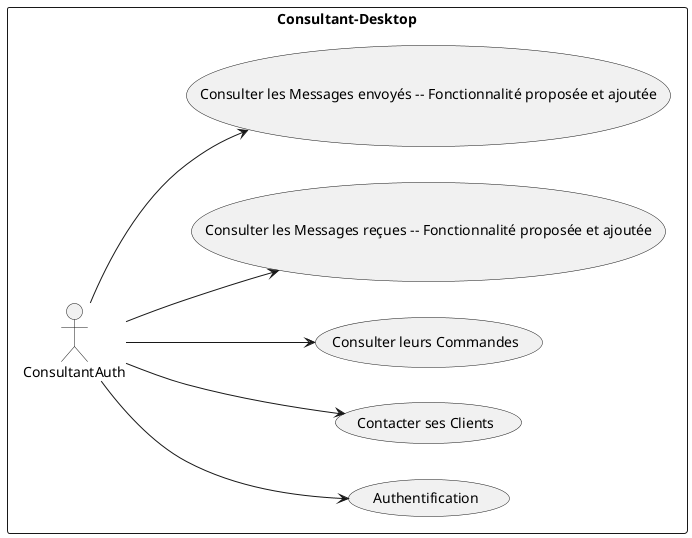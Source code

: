@startuml
left to right direction


rectangle Consultant-Desktop {


  ConsultantAuth --> (Authentification)
  ConsultantAuth --> (Contacter ses Clients)
  ConsultantAuth --> (Consulter leurs Commandes)
  ConsultantAuth --> (Consulter les Messages reçues -- Fonctionnalité proposée et ajoutée)
  ConsultantAuth --> (Consulter les Messages envoyés -- Fonctionnalité proposée et ajoutée)


}

@enduml
